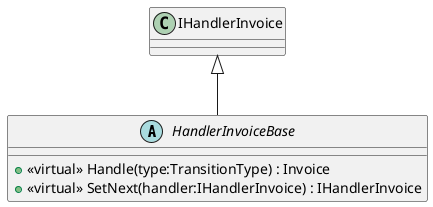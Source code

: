 @startuml
abstract class HandlerInvoiceBase {
    + <<virtual>> Handle(type:TransitionType) : Invoice
    + <<virtual>> SetNext(handler:IHandlerInvoice) : IHandlerInvoice
}
IHandlerInvoice <|-- HandlerInvoiceBase
@enduml
